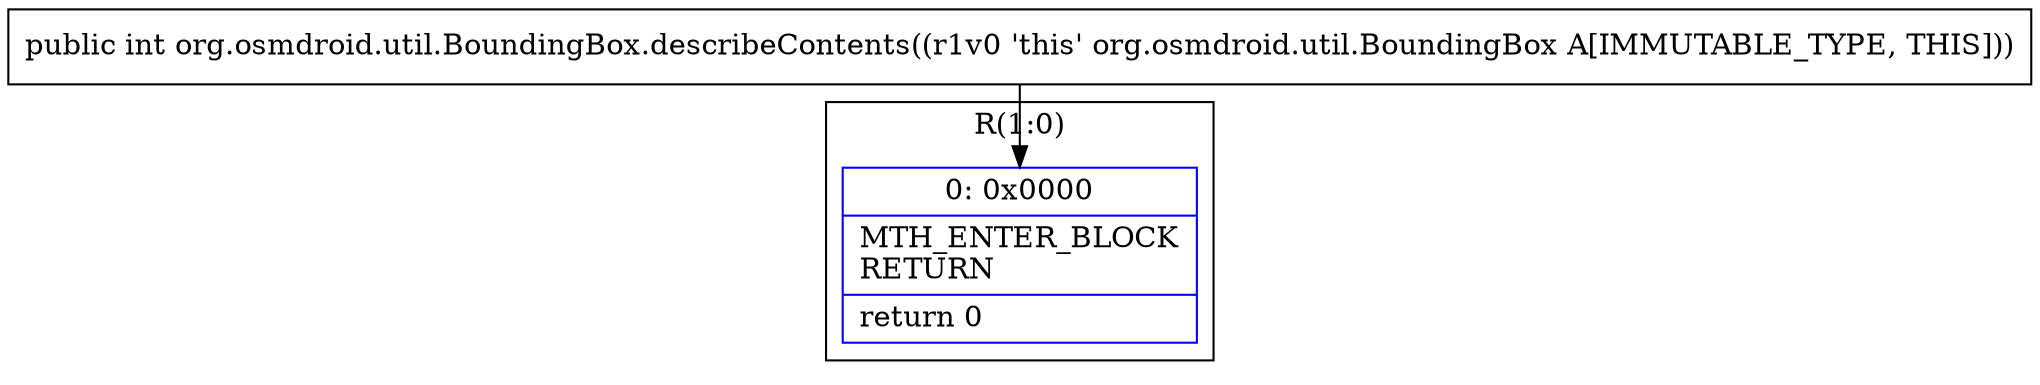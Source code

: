 digraph "CFG fororg.osmdroid.util.BoundingBox.describeContents()I" {
subgraph cluster_Region_1165148233 {
label = "R(1:0)";
node [shape=record,color=blue];
Node_0 [shape=record,label="{0\:\ 0x0000|MTH_ENTER_BLOCK\lRETURN\l|return 0\l}"];
}
MethodNode[shape=record,label="{public int org.osmdroid.util.BoundingBox.describeContents((r1v0 'this' org.osmdroid.util.BoundingBox A[IMMUTABLE_TYPE, THIS])) }"];
MethodNode -> Node_0;
}

